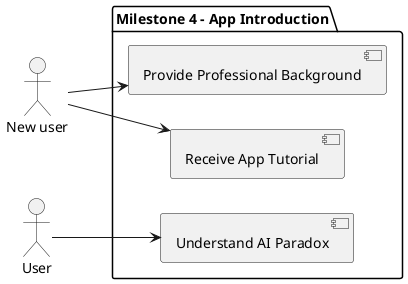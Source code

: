 @startuml
left to right direction

actor NewUser as "New user"
actor User as User

package "Milestone 4 - App Introduction" {
    [Provide Professional Background] as UC1
    [Receive App Tutorial] as UC2
    [Understand AI Paradox] as UC4
}

NewUser --> UC1
NewUser --> UC2
User --> UC4

@enduml
